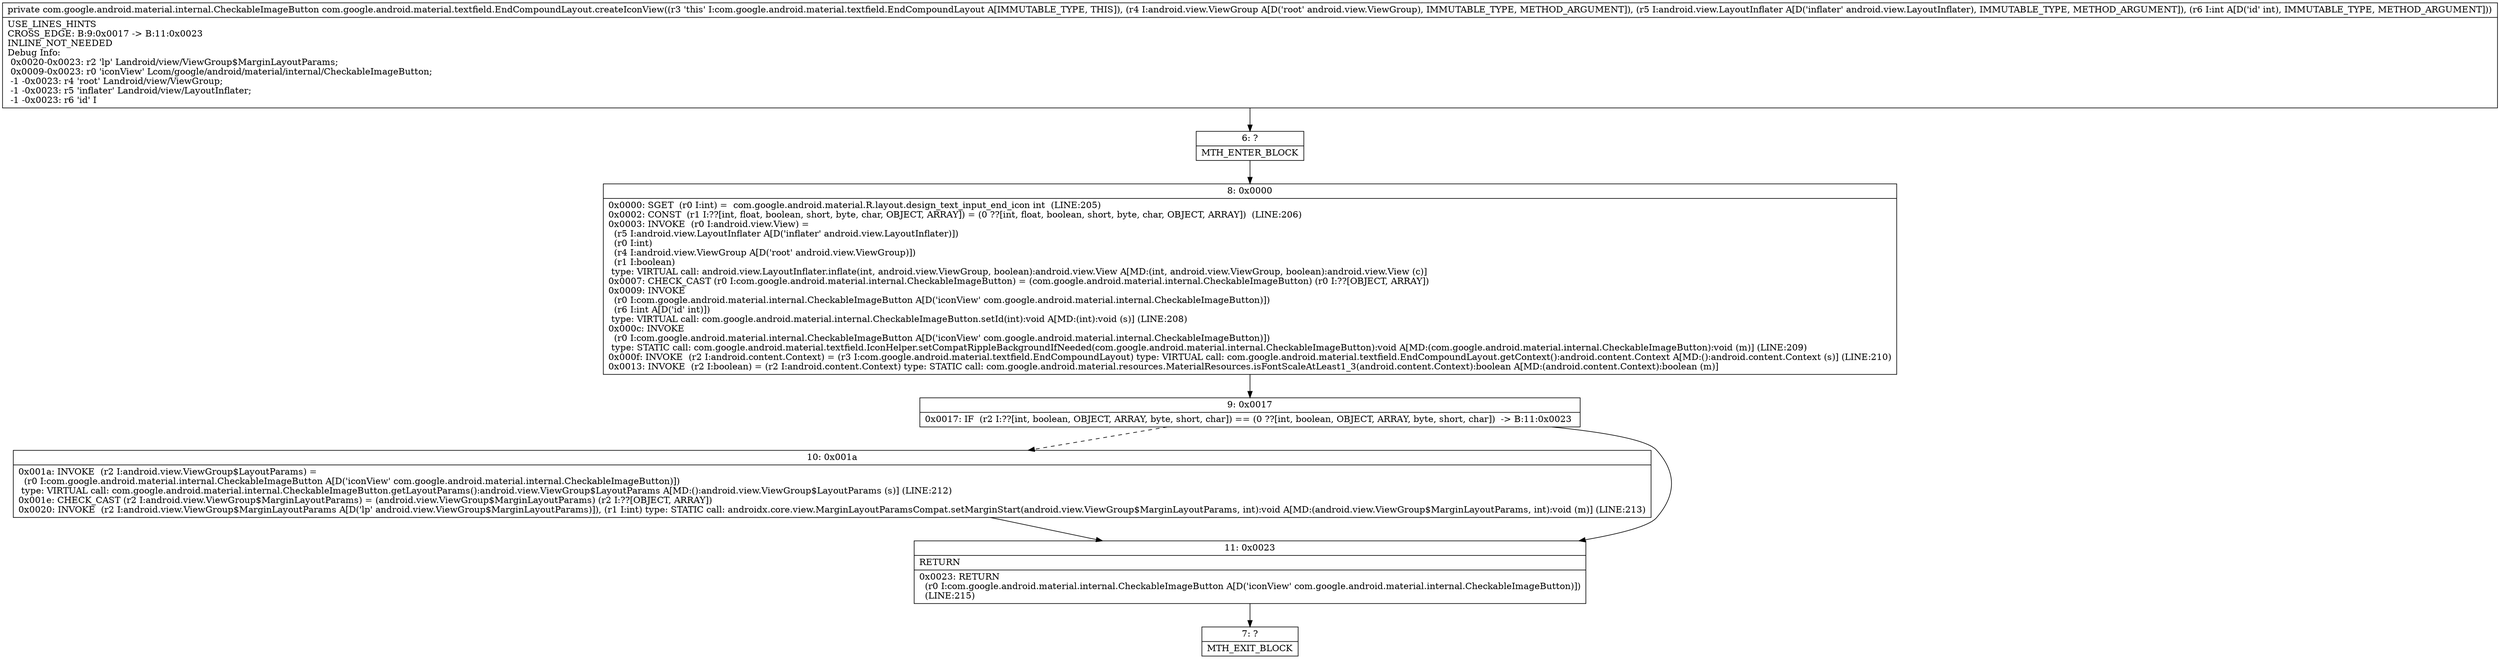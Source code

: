 digraph "CFG forcom.google.android.material.textfield.EndCompoundLayout.createIconView(Landroid\/view\/ViewGroup;Landroid\/view\/LayoutInflater;I)Lcom\/google\/android\/material\/internal\/CheckableImageButton;" {
Node_6 [shape=record,label="{6\:\ ?|MTH_ENTER_BLOCK\l}"];
Node_8 [shape=record,label="{8\:\ 0x0000|0x0000: SGET  (r0 I:int) =  com.google.android.material.R.layout.design_text_input_end_icon int  (LINE:205)\l0x0002: CONST  (r1 I:??[int, float, boolean, short, byte, char, OBJECT, ARRAY]) = (0 ??[int, float, boolean, short, byte, char, OBJECT, ARRAY])  (LINE:206)\l0x0003: INVOKE  (r0 I:android.view.View) = \l  (r5 I:android.view.LayoutInflater A[D('inflater' android.view.LayoutInflater)])\l  (r0 I:int)\l  (r4 I:android.view.ViewGroup A[D('root' android.view.ViewGroup)])\l  (r1 I:boolean)\l type: VIRTUAL call: android.view.LayoutInflater.inflate(int, android.view.ViewGroup, boolean):android.view.View A[MD:(int, android.view.ViewGroup, boolean):android.view.View (c)]\l0x0007: CHECK_CAST (r0 I:com.google.android.material.internal.CheckableImageButton) = (com.google.android.material.internal.CheckableImageButton) (r0 I:??[OBJECT, ARRAY]) \l0x0009: INVOKE  \l  (r0 I:com.google.android.material.internal.CheckableImageButton A[D('iconView' com.google.android.material.internal.CheckableImageButton)])\l  (r6 I:int A[D('id' int)])\l type: VIRTUAL call: com.google.android.material.internal.CheckableImageButton.setId(int):void A[MD:(int):void (s)] (LINE:208)\l0x000c: INVOKE  \l  (r0 I:com.google.android.material.internal.CheckableImageButton A[D('iconView' com.google.android.material.internal.CheckableImageButton)])\l type: STATIC call: com.google.android.material.textfield.IconHelper.setCompatRippleBackgroundIfNeeded(com.google.android.material.internal.CheckableImageButton):void A[MD:(com.google.android.material.internal.CheckableImageButton):void (m)] (LINE:209)\l0x000f: INVOKE  (r2 I:android.content.Context) = (r3 I:com.google.android.material.textfield.EndCompoundLayout) type: VIRTUAL call: com.google.android.material.textfield.EndCompoundLayout.getContext():android.content.Context A[MD:():android.content.Context (s)] (LINE:210)\l0x0013: INVOKE  (r2 I:boolean) = (r2 I:android.content.Context) type: STATIC call: com.google.android.material.resources.MaterialResources.isFontScaleAtLeast1_3(android.content.Context):boolean A[MD:(android.content.Context):boolean (m)]\l}"];
Node_9 [shape=record,label="{9\:\ 0x0017|0x0017: IF  (r2 I:??[int, boolean, OBJECT, ARRAY, byte, short, char]) == (0 ??[int, boolean, OBJECT, ARRAY, byte, short, char])  \-\> B:11:0x0023 \l}"];
Node_10 [shape=record,label="{10\:\ 0x001a|0x001a: INVOKE  (r2 I:android.view.ViewGroup$LayoutParams) = \l  (r0 I:com.google.android.material.internal.CheckableImageButton A[D('iconView' com.google.android.material.internal.CheckableImageButton)])\l type: VIRTUAL call: com.google.android.material.internal.CheckableImageButton.getLayoutParams():android.view.ViewGroup$LayoutParams A[MD:():android.view.ViewGroup$LayoutParams (s)] (LINE:212)\l0x001e: CHECK_CAST (r2 I:android.view.ViewGroup$MarginLayoutParams) = (android.view.ViewGroup$MarginLayoutParams) (r2 I:??[OBJECT, ARRAY]) \l0x0020: INVOKE  (r2 I:android.view.ViewGroup$MarginLayoutParams A[D('lp' android.view.ViewGroup$MarginLayoutParams)]), (r1 I:int) type: STATIC call: androidx.core.view.MarginLayoutParamsCompat.setMarginStart(android.view.ViewGroup$MarginLayoutParams, int):void A[MD:(android.view.ViewGroup$MarginLayoutParams, int):void (m)] (LINE:213)\l}"];
Node_11 [shape=record,label="{11\:\ 0x0023|RETURN\l|0x0023: RETURN  \l  (r0 I:com.google.android.material.internal.CheckableImageButton A[D('iconView' com.google.android.material.internal.CheckableImageButton)])\l  (LINE:215)\l}"];
Node_7 [shape=record,label="{7\:\ ?|MTH_EXIT_BLOCK\l}"];
MethodNode[shape=record,label="{private com.google.android.material.internal.CheckableImageButton com.google.android.material.textfield.EndCompoundLayout.createIconView((r3 'this' I:com.google.android.material.textfield.EndCompoundLayout A[IMMUTABLE_TYPE, THIS]), (r4 I:android.view.ViewGroup A[D('root' android.view.ViewGroup), IMMUTABLE_TYPE, METHOD_ARGUMENT]), (r5 I:android.view.LayoutInflater A[D('inflater' android.view.LayoutInflater), IMMUTABLE_TYPE, METHOD_ARGUMENT]), (r6 I:int A[D('id' int), IMMUTABLE_TYPE, METHOD_ARGUMENT]))  | USE_LINES_HINTS\lCROSS_EDGE: B:9:0x0017 \-\> B:11:0x0023\lINLINE_NOT_NEEDED\lDebug Info:\l  0x0020\-0x0023: r2 'lp' Landroid\/view\/ViewGroup$MarginLayoutParams;\l  0x0009\-0x0023: r0 'iconView' Lcom\/google\/android\/material\/internal\/CheckableImageButton;\l  \-1 \-0x0023: r4 'root' Landroid\/view\/ViewGroup;\l  \-1 \-0x0023: r5 'inflater' Landroid\/view\/LayoutInflater;\l  \-1 \-0x0023: r6 'id' I\l}"];
MethodNode -> Node_6;Node_6 -> Node_8;
Node_8 -> Node_9;
Node_9 -> Node_10[style=dashed];
Node_9 -> Node_11;
Node_10 -> Node_11;
Node_11 -> Node_7;
}

